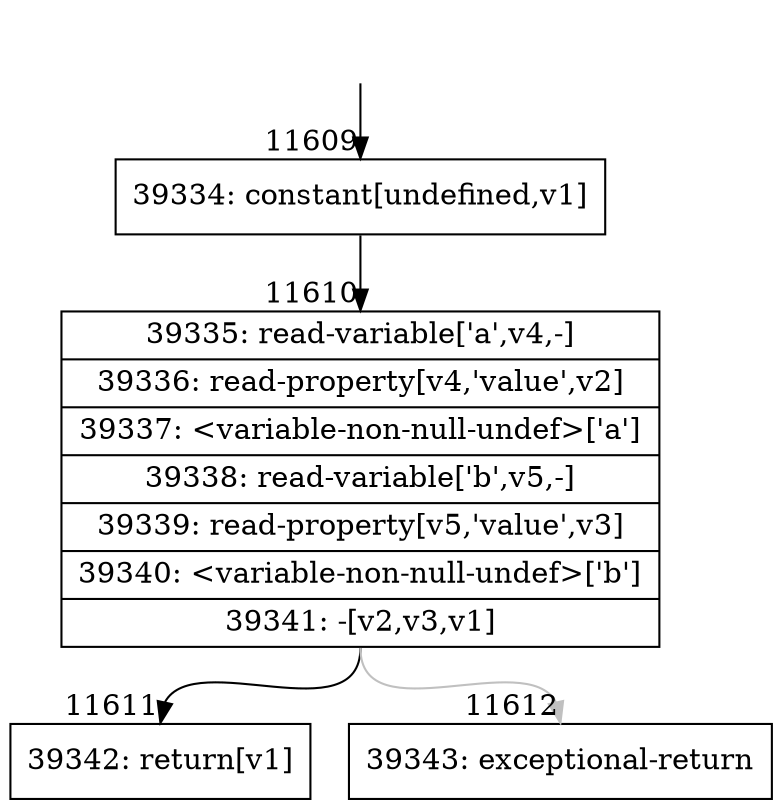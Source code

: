 digraph {
rankdir="TD"
BB_entry1073[shape=none,label=""];
BB_entry1073 -> BB11609 [tailport=s, headport=n, headlabel="    11609"]
BB11609 [shape=record label="{39334: constant[undefined,v1]}" ] 
BB11609 -> BB11610 [tailport=s, headport=n, headlabel="      11610"]
BB11610 [shape=record label="{39335: read-variable['a',v4,-]|39336: read-property[v4,'value',v2]|39337: \<variable-non-null-undef\>['a']|39338: read-variable['b',v5,-]|39339: read-property[v5,'value',v3]|39340: \<variable-non-null-undef\>['b']|39341: -[v2,v3,v1]}" ] 
BB11610 -> BB11611 [tailport=s, headport=n, headlabel="      11611"]
BB11610 -> BB11612 [tailport=s, headport=n, color=gray, headlabel="      11612"]
BB11611 [shape=record label="{39342: return[v1]}" ] 
BB11612 [shape=record label="{39343: exceptional-return}" ] 
//#$~ 6903
}
